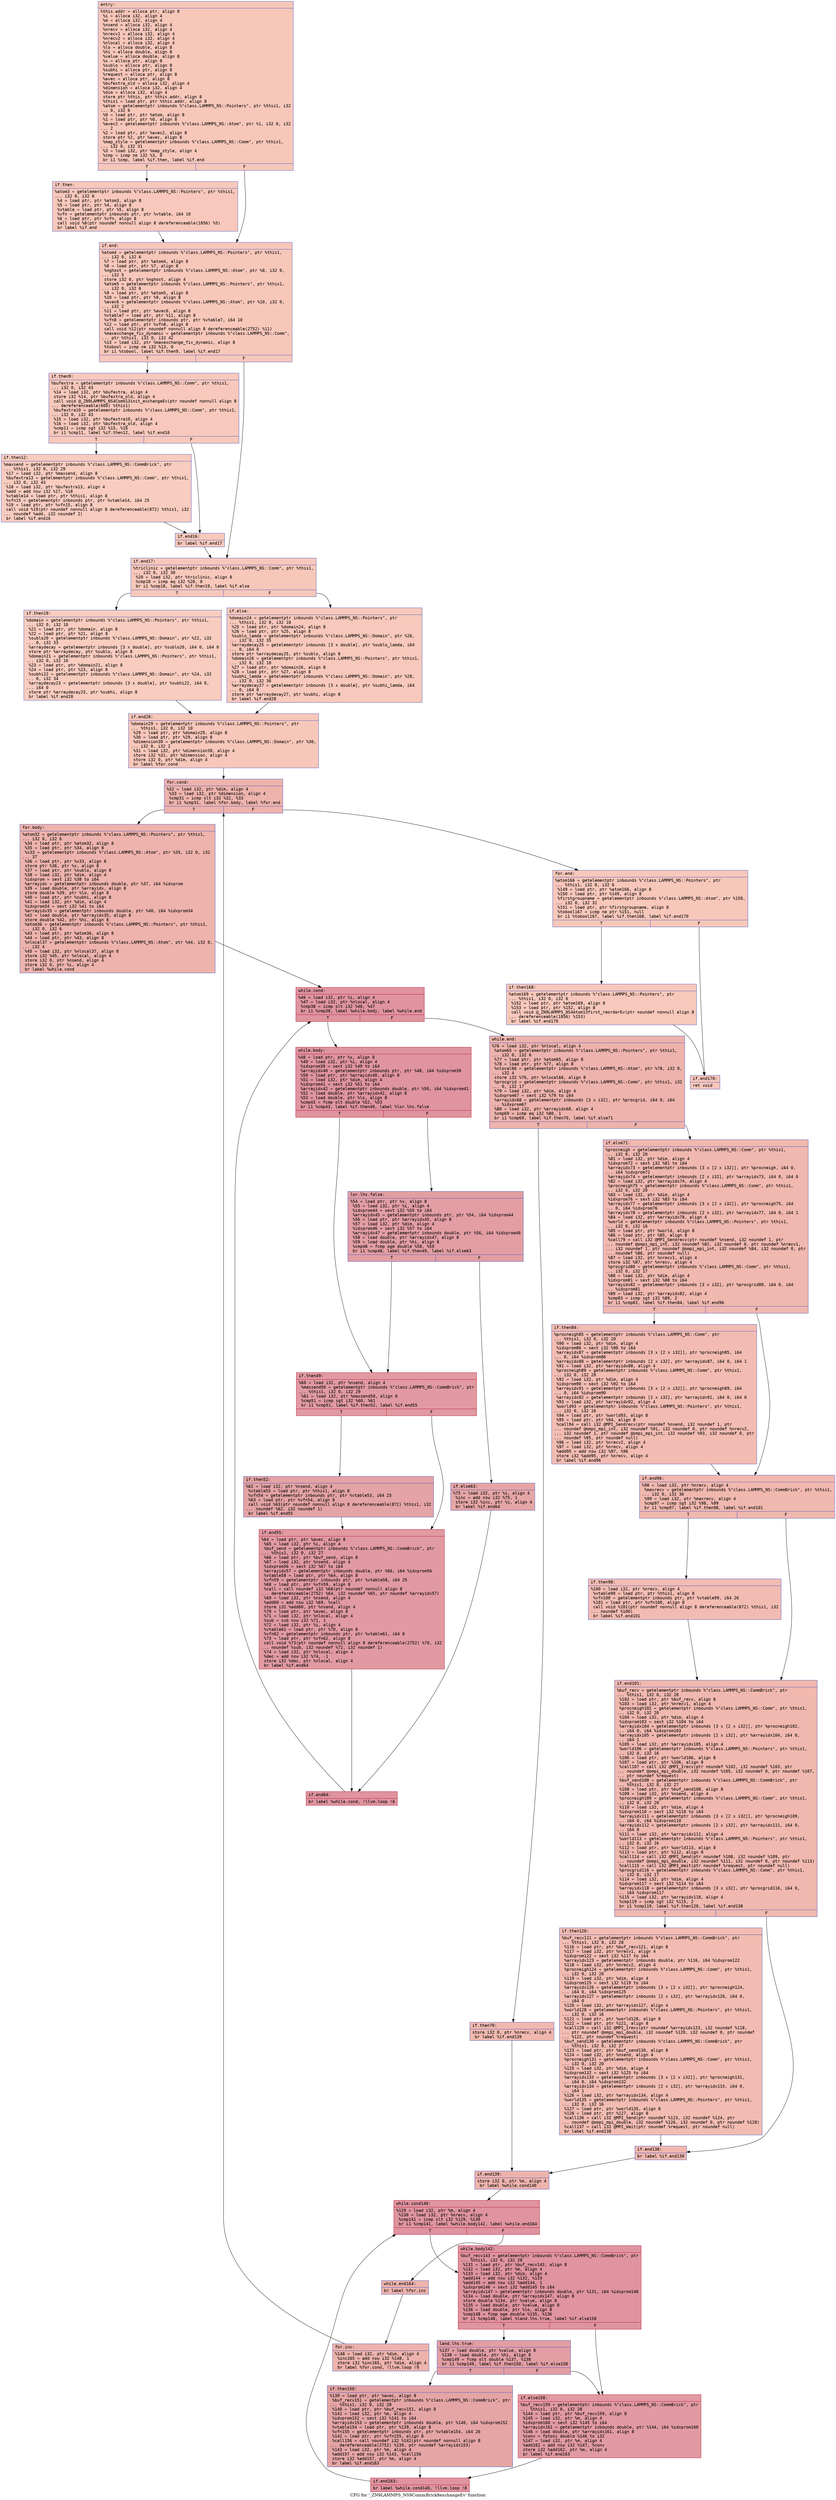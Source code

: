 digraph "CFG for '_ZN9LAMMPS_NS9CommBrick8exchangeEv' function" {
	label="CFG for '_ZN9LAMMPS_NS9CommBrick8exchangeEv' function";

	Node0x561fb300c9e0 [shape=record,color="#3d50c3ff", style=filled, fillcolor="#ec7f6370" fontname="Courier",label="{entry:\l|  %this.addr = alloca ptr, align 8\l  %i = alloca i32, align 4\l  %m = alloca i32, align 4\l  %nsend = alloca i32, align 4\l  %nrecv = alloca i32, align 4\l  %nrecv1 = alloca i32, align 4\l  %nrecv2 = alloca i32, align 4\l  %nlocal = alloca i32, align 4\l  %lo = alloca double, align 8\l  %hi = alloca double, align 8\l  %value = alloca double, align 8\l  %x = alloca ptr, align 8\l  %sublo = alloca ptr, align 8\l  %subhi = alloca ptr, align 8\l  %request = alloca ptr, align 8\l  %avec = alloca ptr, align 8\l  %bufextra_old = alloca i32, align 4\l  %dimension = alloca i32, align 4\l  %dim = alloca i32, align 4\l  store ptr %this, ptr %this.addr, align 8\l  %this1 = load ptr, ptr %this.addr, align 8\l  %atom = getelementptr inbounds %\"class.LAMMPS_NS::Pointers\", ptr %this1, i32\l... 0, i32 6\l  %0 = load ptr, ptr %atom, align 8\l  %1 = load ptr, ptr %0, align 8\l  %avec2 = getelementptr inbounds %\"class.LAMMPS_NS::Atom\", ptr %1, i32 0, i32\l... 2\l  %2 = load ptr, ptr %avec2, align 8\l  store ptr %2, ptr %avec, align 8\l  %map_style = getelementptr inbounds %\"class.LAMMPS_NS::Comm\", ptr %this1,\l... i32 0, i32 31\l  %3 = load i32, ptr %map_style, align 4\l  %cmp = icmp ne i32 %3, 0\l  br i1 %cmp, label %if.then, label %if.end\l|{<s0>T|<s1>F}}"];
	Node0x561fb300c9e0:s0 -> Node0x561fb300d180[tooltip="entry -> if.then\nProbability 62.50%" ];
	Node0x561fb300c9e0:s1 -> Node0x561fb30104e0[tooltip="entry -> if.end\nProbability 37.50%" ];
	Node0x561fb300d180 [shape=record,color="#3d50c3ff", style=filled, fillcolor="#ed836670" fontname="Courier",label="{if.then:\l|  %atom3 = getelementptr inbounds %\"class.LAMMPS_NS::Pointers\", ptr %this1,\l... i32 0, i32 6\l  %4 = load ptr, ptr %atom3, align 8\l  %5 = load ptr, ptr %4, align 8\l  %vtable = load ptr, ptr %5, align 8\l  %vfn = getelementptr inbounds ptr, ptr %vtable, i64 10\l  %6 = load ptr, ptr %vfn, align 8\l  call void %6(ptr noundef nonnull align 8 dereferenceable(1856) %5)\l  br label %if.end\l}"];
	Node0x561fb300d180 -> Node0x561fb30104e0[tooltip="if.then -> if.end\nProbability 100.00%" ];
	Node0x561fb30104e0 [shape=record,color="#3d50c3ff", style=filled, fillcolor="#ec7f6370" fontname="Courier",label="{if.end:\l|  %atom4 = getelementptr inbounds %\"class.LAMMPS_NS::Pointers\", ptr %this1,\l... i32 0, i32 6\l  %7 = load ptr, ptr %atom4, align 8\l  %8 = load ptr, ptr %7, align 8\l  %nghost = getelementptr inbounds %\"class.LAMMPS_NS::Atom\", ptr %8, i32 0,\l... i32 5\l  store i32 0, ptr %nghost, align 4\l  %atom5 = getelementptr inbounds %\"class.LAMMPS_NS::Pointers\", ptr %this1,\l... i32 0, i32 6\l  %9 = load ptr, ptr %atom5, align 8\l  %10 = load ptr, ptr %9, align 8\l  %avec6 = getelementptr inbounds %\"class.LAMMPS_NS::Atom\", ptr %10, i32 0,\l... i32 2\l  %11 = load ptr, ptr %avec6, align 8\l  %vtable7 = load ptr, ptr %11, align 8\l  %vfn8 = getelementptr inbounds ptr, ptr %vtable7, i64 10\l  %12 = load ptr, ptr %vfn8, align 8\l  call void %12(ptr noundef nonnull align 8 dereferenceable(2752) %11)\l  %maxexchange_fix_dynamic = getelementptr inbounds %\"class.LAMMPS_NS::Comm\",\l... ptr %this1, i32 0, i32 42\l  %13 = load i32, ptr %maxexchange_fix_dynamic, align 8\l  %tobool = icmp ne i32 %13, 0\l  br i1 %tobool, label %if.then9, label %if.end17\l|{<s0>T|<s1>F}}"];
	Node0x561fb30104e0:s0 -> Node0x561fb30117a0[tooltip="if.end -> if.then9\nProbability 62.50%" ];
	Node0x561fb30104e0:s1 -> Node0x561fb30117f0[tooltip="if.end -> if.end17\nProbability 37.50%" ];
	Node0x561fb30117a0 [shape=record,color="#3d50c3ff", style=filled, fillcolor="#ed836670" fontname="Courier",label="{if.then9:\l|  %bufextra = getelementptr inbounds %\"class.LAMMPS_NS::Comm\", ptr %this1,\l... i32 0, i32 43\l  %14 = load i32, ptr %bufextra, align 4\l  store i32 %14, ptr %bufextra_old, align 4\l  call void @_ZN9LAMMPS_NS4Comm13init_exchangeEv(ptr noundef nonnull align 8\l... dereferenceable(600) %this1)\l  %bufextra10 = getelementptr inbounds %\"class.LAMMPS_NS::Comm\", ptr %this1,\l... i32 0, i32 43\l  %15 = load i32, ptr %bufextra10, align 4\l  %16 = load i32, ptr %bufextra_old, align 4\l  %cmp11 = icmp sgt i32 %15, %16\l  br i1 %cmp11, label %if.then12, label %if.end16\l|{<s0>T|<s1>F}}"];
	Node0x561fb30117a0:s0 -> Node0x561fb3011e90[tooltip="if.then9 -> if.then12\nProbability 50.00%" ];
	Node0x561fb30117a0:s1 -> Node0x561fb3011ee0[tooltip="if.then9 -> if.end16\nProbability 50.00%" ];
	Node0x561fb3011e90 [shape=record,color="#3d50c3ff", style=filled, fillcolor="#f08b6e70" fontname="Courier",label="{if.then12:\l|  %maxsend = getelementptr inbounds %\"class.LAMMPS_NS::CommBrick\", ptr\l... %this1, i32 0, i32 29\l  %17 = load i32, ptr %maxsend, align 8\l  %bufextra13 = getelementptr inbounds %\"class.LAMMPS_NS::Comm\", ptr %this1,\l... i32 0, i32 43\l  %18 = load i32, ptr %bufextra13, align 4\l  %add = add nsw i32 %17, %18\l  %vtable14 = load ptr, ptr %this1, align 8\l  %vfn15 = getelementptr inbounds ptr, ptr %vtable14, i64 25\l  %19 = load ptr, ptr %vfn15, align 8\l  call void %19(ptr noundef nonnull align 8 dereferenceable(872) %this1, i32\l... noundef %add, i32 noundef 2)\l  br label %if.end16\l}"];
	Node0x561fb3011e90 -> Node0x561fb3011ee0[tooltip="if.then12 -> if.end16\nProbability 100.00%" ];
	Node0x561fb3011ee0 [shape=record,color="#3d50c3ff", style=filled, fillcolor="#ed836670" fontname="Courier",label="{if.end16:\l|  br label %if.end17\l}"];
	Node0x561fb3011ee0 -> Node0x561fb30117f0[tooltip="if.end16 -> if.end17\nProbability 100.00%" ];
	Node0x561fb30117f0 [shape=record,color="#3d50c3ff", style=filled, fillcolor="#ec7f6370" fontname="Courier",label="{if.end17:\l|  %triclinic = getelementptr inbounds %\"class.LAMMPS_NS::Comm\", ptr %this1,\l... i32 0, i32 30\l  %20 = load i32, ptr %triclinic, align 8\l  %cmp18 = icmp eq i32 %20, 0\l  br i1 %cmp18, label %if.then19, label %if.else\l|{<s0>T|<s1>F}}"];
	Node0x561fb30117f0:s0 -> Node0x561fb2f16270[tooltip="if.end17 -> if.then19\nProbability 37.50%" ];
	Node0x561fb30117f0:s1 -> Node0x561fb3012c20[tooltip="if.end17 -> if.else\nProbability 62.50%" ];
	Node0x561fb2f16270 [shape=record,color="#3d50c3ff", style=filled, fillcolor="#f08b6e70" fontname="Courier",label="{if.then19:\l|  %domain = getelementptr inbounds %\"class.LAMMPS_NS::Pointers\", ptr %this1,\l... i32 0, i32 10\l  %21 = load ptr, ptr %domain, align 8\l  %22 = load ptr, ptr %21, align 8\l  %sublo20 = getelementptr inbounds %\"class.LAMMPS_NS::Domain\", ptr %22, i32\l... 0, i32 33\l  %arraydecay = getelementptr inbounds [3 x double], ptr %sublo20, i64 0, i64 0\l  store ptr %arraydecay, ptr %sublo, align 8\l  %domain21 = getelementptr inbounds %\"class.LAMMPS_NS::Pointers\", ptr %this1,\l... i32 0, i32 10\l  %23 = load ptr, ptr %domain21, align 8\l  %24 = load ptr, ptr %23, align 8\l  %subhi22 = getelementptr inbounds %\"class.LAMMPS_NS::Domain\", ptr %24, i32\l... 0, i32 34\l  %arraydecay23 = getelementptr inbounds [3 x double], ptr %subhi22, i64 0,\l... i64 0\l  store ptr %arraydecay23, ptr %subhi, align 8\l  br label %if.end28\l}"];
	Node0x561fb2f16270 -> Node0x561fb30135d0[tooltip="if.then19 -> if.end28\nProbability 100.00%" ];
	Node0x561fb3012c20 [shape=record,color="#3d50c3ff", style=filled, fillcolor="#ed836670" fontname="Courier",label="{if.else:\l|  %domain24 = getelementptr inbounds %\"class.LAMMPS_NS::Pointers\", ptr\l... %this1, i32 0, i32 10\l  %25 = load ptr, ptr %domain24, align 8\l  %26 = load ptr, ptr %25, align 8\l  %sublo_lamda = getelementptr inbounds %\"class.LAMMPS_NS::Domain\", ptr %26,\l... i32 0, i32 35\l  %arraydecay25 = getelementptr inbounds [3 x double], ptr %sublo_lamda, i64\l... 0, i64 0\l  store ptr %arraydecay25, ptr %sublo, align 8\l  %domain26 = getelementptr inbounds %\"class.LAMMPS_NS::Pointers\", ptr %this1,\l... i32 0, i32 10\l  %27 = load ptr, ptr %domain26, align 8\l  %28 = load ptr, ptr %27, align 8\l  %subhi_lamda = getelementptr inbounds %\"class.LAMMPS_NS::Domain\", ptr %28,\l... i32 0, i32 36\l  %arraydecay27 = getelementptr inbounds [3 x double], ptr %subhi_lamda, i64\l... 0, i64 0\l  store ptr %arraydecay27, ptr %subhi, align 8\l  br label %if.end28\l}"];
	Node0x561fb3012c20 -> Node0x561fb30135d0[tooltip="if.else -> if.end28\nProbability 100.00%" ];
	Node0x561fb30135d0 [shape=record,color="#3d50c3ff", style=filled, fillcolor="#ec7f6370" fontname="Courier",label="{if.end28:\l|  %domain29 = getelementptr inbounds %\"class.LAMMPS_NS::Pointers\", ptr\l... %this1, i32 0, i32 10\l  %29 = load ptr, ptr %domain29, align 8\l  %30 = load ptr, ptr %29, align 8\l  %dimension30 = getelementptr inbounds %\"class.LAMMPS_NS::Domain\", ptr %30,\l... i32 0, i32 2\l  %31 = load i32, ptr %dimension30, align 4\l  store i32 %31, ptr %dimension, align 4\l  store i32 0, ptr %dim, align 4\l  br label %for.cond\l}"];
	Node0x561fb30135d0 -> Node0x561fb30144b0[tooltip="if.end28 -> for.cond\nProbability 100.00%" ];
	Node0x561fb30144b0 [shape=record,color="#3d50c3ff", style=filled, fillcolor="#d6524470" fontname="Courier",label="{for.cond:\l|  %32 = load i32, ptr %dim, align 4\l  %33 = load i32, ptr %dimension, align 4\l  %cmp31 = icmp slt i32 %32, %33\l  br i1 %cmp31, label %for.body, label %for.end\l|{<s0>T|<s1>F}}"];
	Node0x561fb30144b0:s0 -> Node0x561fb3014750[tooltip="for.cond -> for.body\nProbability 96.88%" ];
	Node0x561fb30144b0:s1 -> Node0x561fb30147d0[tooltip="for.cond -> for.end\nProbability 3.12%" ];
	Node0x561fb3014750 [shape=record,color="#3d50c3ff", style=filled, fillcolor="#d6524470" fontname="Courier",label="{for.body:\l|  %atom32 = getelementptr inbounds %\"class.LAMMPS_NS::Pointers\", ptr %this1,\l... i32 0, i32 6\l  %34 = load ptr, ptr %atom32, align 8\l  %35 = load ptr, ptr %34, align 8\l  %x33 = getelementptr inbounds %\"class.LAMMPS_NS::Atom\", ptr %35, i32 0, i32\l... 37\l  %36 = load ptr, ptr %x33, align 8\l  store ptr %36, ptr %x, align 8\l  %37 = load ptr, ptr %sublo, align 8\l  %38 = load i32, ptr %dim, align 4\l  %idxprom = sext i32 %38 to i64\l  %arrayidx = getelementptr inbounds double, ptr %37, i64 %idxprom\l  %39 = load double, ptr %arrayidx, align 8\l  store double %39, ptr %lo, align 8\l  %40 = load ptr, ptr %subhi, align 8\l  %41 = load i32, ptr %dim, align 4\l  %idxprom34 = sext i32 %41 to i64\l  %arrayidx35 = getelementptr inbounds double, ptr %40, i64 %idxprom34\l  %42 = load double, ptr %arrayidx35, align 8\l  store double %42, ptr %hi, align 8\l  %atom36 = getelementptr inbounds %\"class.LAMMPS_NS::Pointers\", ptr %this1,\l... i32 0, i32 6\l  %43 = load ptr, ptr %atom36, align 8\l  %44 = load ptr, ptr %43, align 8\l  %nlocal37 = getelementptr inbounds %\"class.LAMMPS_NS::Atom\", ptr %44, i32 0,\l... i32 4\l  %45 = load i32, ptr %nlocal37, align 8\l  store i32 %45, ptr %nlocal, align 4\l  store i32 0, ptr %nsend, align 4\l  store i32 0, ptr %i, align 4\l  br label %while.cond\l}"];
	Node0x561fb3014750 -> Node0x561fb3015910[tooltip="for.body -> while.cond\nProbability 100.00%" ];
	Node0x561fb3015910 [shape=record,color="#b70d28ff", style=filled, fillcolor="#b70d2870" fontname="Courier",label="{while.cond:\l|  %46 = load i32, ptr %i, align 4\l  %47 = load i32, ptr %nlocal, align 4\l  %cmp38 = icmp slt i32 %46, %47\l  br i1 %cmp38, label %while.body, label %while.end\l|{<s0>T|<s1>F}}"];
	Node0x561fb3015910:s0 -> Node0x561fb30163c0[tooltip="while.cond -> while.body\nProbability 96.88%" ];
	Node0x561fb3015910:s1 -> Node0x561fb3016440[tooltip="while.cond -> while.end\nProbability 3.12%" ];
	Node0x561fb30163c0 [shape=record,color="#b70d28ff", style=filled, fillcolor="#b70d2870" fontname="Courier",label="{while.body:\l|  %48 = load ptr, ptr %x, align 8\l  %49 = load i32, ptr %i, align 4\l  %idxprom39 = sext i32 %49 to i64\l  %arrayidx40 = getelementptr inbounds ptr, ptr %48, i64 %idxprom39\l  %50 = load ptr, ptr %arrayidx40, align 8\l  %51 = load i32, ptr %dim, align 4\l  %idxprom41 = sext i32 %51 to i64\l  %arrayidx42 = getelementptr inbounds double, ptr %50, i64 %idxprom41\l  %52 = load double, ptr %arrayidx42, align 8\l  %53 = load double, ptr %lo, align 8\l  %cmp43 = fcmp olt double %52, %53\l  br i1 %cmp43, label %if.then49, label %lor.lhs.false\l|{<s0>T|<s1>F}}"];
	Node0x561fb30163c0:s0 -> Node0x561fb3016c00[tooltip="while.body -> if.then49\nProbability 50.00%" ];
	Node0x561fb30163c0:s1 -> Node0x561fb3016c80[tooltip="while.body -> lor.lhs.false\nProbability 50.00%" ];
	Node0x561fb3016c80 [shape=record,color="#3d50c3ff", style=filled, fillcolor="#be242e70" fontname="Courier",label="{lor.lhs.false:\l|  %54 = load ptr, ptr %x, align 8\l  %55 = load i32, ptr %i, align 4\l  %idxprom44 = sext i32 %55 to i64\l  %arrayidx45 = getelementptr inbounds ptr, ptr %54, i64 %idxprom44\l  %56 = load ptr, ptr %arrayidx45, align 8\l  %57 = load i32, ptr %dim, align 4\l  %idxprom46 = sext i32 %57 to i64\l  %arrayidx47 = getelementptr inbounds double, ptr %56, i64 %idxprom46\l  %58 = load double, ptr %arrayidx47, align 8\l  %59 = load double, ptr %hi, align 8\l  %cmp48 = fcmp oge double %58, %59\l  br i1 %cmp48, label %if.then49, label %if.else63\l|{<s0>T|<s1>F}}"];
	Node0x561fb3016c80:s0 -> Node0x561fb3016c00[tooltip="lor.lhs.false -> if.then49\nProbability 50.00%" ];
	Node0x561fb3016c80:s1 -> Node0x561fb3012540[tooltip="lor.lhs.false -> if.else63\nProbability 50.00%" ];
	Node0x561fb3016c00 [shape=record,color="#b70d28ff", style=filled, fillcolor="#bb1b2c70" fontname="Courier",label="{if.then49:\l|  %60 = load i32, ptr %nsend, align 4\l  %maxsend50 = getelementptr inbounds %\"class.LAMMPS_NS::CommBrick\", ptr\l... %this1, i32 0, i32 29\l  %61 = load i32, ptr %maxsend50, align 8\l  %cmp51 = icmp sgt i32 %60, %61\l  br i1 %cmp51, label %if.then52, label %if.end55\l|{<s0>T|<s1>F}}"];
	Node0x561fb3016c00:s0 -> Node0x561fb3012910[tooltip="if.then49 -> if.then52\nProbability 50.00%" ];
	Node0x561fb3016c00:s1 -> Node0x561fb3017eb0[tooltip="if.then49 -> if.end55\nProbability 50.00%" ];
	Node0x561fb3012910 [shape=record,color="#3d50c3ff", style=filled, fillcolor="#c32e3170" fontname="Courier",label="{if.then52:\l|  %62 = load i32, ptr %nsend, align 4\l  %vtable53 = load ptr, ptr %this1, align 8\l  %vfn54 = getelementptr inbounds ptr, ptr %vtable53, i64 25\l  %63 = load ptr, ptr %vfn54, align 8\l  call void %63(ptr noundef nonnull align 8 dereferenceable(872) %this1, i32\l... noundef %62, i32 noundef 1)\l  br label %if.end55\l}"];
	Node0x561fb3012910 -> Node0x561fb3017eb0[tooltip="if.then52 -> if.end55\nProbability 100.00%" ];
	Node0x561fb3017eb0 [shape=record,color="#b70d28ff", style=filled, fillcolor="#bb1b2c70" fontname="Courier",label="{if.end55:\l|  %64 = load ptr, ptr %avec, align 8\l  %65 = load i32, ptr %i, align 4\l  %buf_send = getelementptr inbounds %\"class.LAMMPS_NS::CommBrick\", ptr\l... %this1, i32 0, i32 27\l  %66 = load ptr, ptr %buf_send, align 8\l  %67 = load i32, ptr %nsend, align 4\l  %idxprom56 = sext i32 %67 to i64\l  %arrayidx57 = getelementptr inbounds double, ptr %66, i64 %idxprom56\l  %vtable58 = load ptr, ptr %64, align 8\l  %vfn59 = getelementptr inbounds ptr, ptr %vtable58, i64 25\l  %68 = load ptr, ptr %vfn59, align 8\l  %call = call noundef i32 %68(ptr noundef nonnull align 8\l... dereferenceable(2752) %64, i32 noundef %65, ptr noundef %arrayidx57)\l  %69 = load i32, ptr %nsend, align 4\l  %add60 = add nsw i32 %69, %call\l  store i32 %add60, ptr %nsend, align 4\l  %70 = load ptr, ptr %avec, align 8\l  %71 = load i32, ptr %nlocal, align 4\l  %sub = sub nsw i32 %71, 1\l  %72 = load i32, ptr %i, align 4\l  %vtable61 = load ptr, ptr %70, align 8\l  %vfn62 = getelementptr inbounds ptr, ptr %vtable61, i64 8\l  %73 = load ptr, ptr %vfn62, align 8\l  call void %73(ptr noundef nonnull align 8 dereferenceable(2752) %70, i32\l... noundef %sub, i32 noundef %72, i32 noundef 1)\l  %74 = load i32, ptr %nlocal, align 4\l  %dec = add nsw i32 %74, -1\l  store i32 %dec, ptr %nlocal, align 4\l  br label %if.end64\l}"];
	Node0x561fb3017eb0 -> Node0x561fb3019310[tooltip="if.end55 -> if.end64\nProbability 100.00%" ];
	Node0x561fb3012540 [shape=record,color="#3d50c3ff", style=filled, fillcolor="#c5333470" fontname="Courier",label="{if.else63:\l|  %75 = load i32, ptr %i, align 4\l  %inc = add nsw i32 %75, 1\l  store i32 %inc, ptr %i, align 4\l  br label %if.end64\l}"];
	Node0x561fb3012540 -> Node0x561fb3019310[tooltip="if.else63 -> if.end64\nProbability 100.00%" ];
	Node0x561fb3019310 [shape=record,color="#b70d28ff", style=filled, fillcolor="#b70d2870" fontname="Courier",label="{if.end64:\l|  br label %while.cond, !llvm.loop !6\l}"];
	Node0x561fb3019310 -> Node0x561fb3015910[tooltip="if.end64 -> while.cond\nProbability 100.00%" ];
	Node0x561fb3016440 [shape=record,color="#3d50c3ff", style=filled, fillcolor="#d6524470" fontname="Courier",label="{while.end:\l|  %76 = load i32, ptr %nlocal, align 4\l  %atom65 = getelementptr inbounds %\"class.LAMMPS_NS::Pointers\", ptr %this1,\l... i32 0, i32 6\l  %77 = load ptr, ptr %atom65, align 8\l  %78 = load ptr, ptr %77, align 8\l  %nlocal66 = getelementptr inbounds %\"class.LAMMPS_NS::Atom\", ptr %78, i32 0,\l... i32 4\l  store i32 %76, ptr %nlocal66, align 8\l  %procgrid = getelementptr inbounds %\"class.LAMMPS_NS::Comm\", ptr %this1, i32\l... 0, i32 17\l  %79 = load i32, ptr %dim, align 4\l  %idxprom67 = sext i32 %79 to i64\l  %arrayidx68 = getelementptr inbounds [3 x i32], ptr %procgrid, i64 0, i64\l... %idxprom67\l  %80 = load i32, ptr %arrayidx68, align 4\l  %cmp69 = icmp eq i32 %80, 1\l  br i1 %cmp69, label %if.then70, label %if.else71\l|{<s0>T|<s1>F}}"];
	Node0x561fb3016440:s0 -> Node0x561fb3019fd0[tooltip="while.end -> if.then70\nProbability 50.00%" ];
	Node0x561fb3016440:s1 -> Node0x561fb301a050[tooltip="while.end -> if.else71\nProbability 50.00%" ];
	Node0x561fb3019fd0 [shape=record,color="#3d50c3ff", style=filled, fillcolor="#dc5d4a70" fontname="Courier",label="{if.then70:\l|  store i32 0, ptr %nrecv, align 4\l  br label %if.end139\l}"];
	Node0x561fb3019fd0 -> Node0x561fb301a220[tooltip="if.then70 -> if.end139\nProbability 100.00%" ];
	Node0x561fb301a050 [shape=record,color="#3d50c3ff", style=filled, fillcolor="#dc5d4a70" fontname="Courier",label="{if.else71:\l|  %procneigh = getelementptr inbounds %\"class.LAMMPS_NS::Comm\", ptr %this1,\l... i32 0, i32 20\l  %81 = load i32, ptr %dim, align 4\l  %idxprom72 = sext i32 %81 to i64\l  %arrayidx73 = getelementptr inbounds [3 x [2 x i32]], ptr %procneigh, i64 0,\l... i64 %idxprom72\l  %arrayidx74 = getelementptr inbounds [2 x i32], ptr %arrayidx73, i64 0, i64 0\l  %82 = load i32, ptr %arrayidx74, align 4\l  %procneigh75 = getelementptr inbounds %\"class.LAMMPS_NS::Comm\", ptr %this1,\l... i32 0, i32 20\l  %83 = load i32, ptr %dim, align 4\l  %idxprom76 = sext i32 %83 to i64\l  %arrayidx77 = getelementptr inbounds [3 x [2 x i32]], ptr %procneigh75, i64\l... 0, i64 %idxprom76\l  %arrayidx78 = getelementptr inbounds [2 x i32], ptr %arrayidx77, i64 0, i64 1\l  %84 = load i32, ptr %arrayidx78, align 4\l  %world = getelementptr inbounds %\"class.LAMMPS_NS::Pointers\", ptr %this1,\l... i32 0, i32 16\l  %85 = load ptr, ptr %world, align 8\l  %86 = load ptr, ptr %85, align 8\l  %call79 = call i32 @MPI_Sendrecv(ptr noundef %nsend, i32 noundef 1, ptr\l... noundef @ompi_mpi_int, i32 noundef %82, i32 noundef 0, ptr noundef %nrecv1,\l... i32 noundef 1, ptr noundef @ompi_mpi_int, i32 noundef %84, i32 noundef 0, ptr\l... noundef %86, ptr noundef null)\l  %87 = load i32, ptr %nrecv1, align 4\l  store i32 %87, ptr %nrecv, align 4\l  %procgrid80 = getelementptr inbounds %\"class.LAMMPS_NS::Comm\", ptr %this1,\l... i32 0, i32 17\l  %88 = load i32, ptr %dim, align 4\l  %idxprom81 = sext i32 %88 to i64\l  %arrayidx82 = getelementptr inbounds [3 x i32], ptr %procgrid80, i64 0, i64\l... %idxprom81\l  %89 = load i32, ptr %arrayidx82, align 4\l  %cmp83 = icmp sgt i32 %89, 2\l  br i1 %cmp83, label %if.then84, label %if.end96\l|{<s0>T|<s1>F}}"];
	Node0x561fb301a050:s0 -> Node0x561fb301b730[tooltip="if.else71 -> if.then84\nProbability 50.00%" ];
	Node0x561fb301a050:s1 -> Node0x561fb301b7b0[tooltip="if.else71 -> if.end96\nProbability 50.00%" ];
	Node0x561fb301b730 [shape=record,color="#3d50c3ff", style=filled, fillcolor="#e1675170" fontname="Courier",label="{if.then84:\l|  %procneigh85 = getelementptr inbounds %\"class.LAMMPS_NS::Comm\", ptr\l... %this1, i32 0, i32 20\l  %90 = load i32, ptr %dim, align 4\l  %idxprom86 = sext i32 %90 to i64\l  %arrayidx87 = getelementptr inbounds [3 x [2 x i32]], ptr %procneigh85, i64\l... 0, i64 %idxprom86\l  %arrayidx88 = getelementptr inbounds [2 x i32], ptr %arrayidx87, i64 0, i64 1\l  %91 = load i32, ptr %arrayidx88, align 4\l  %procneigh89 = getelementptr inbounds %\"class.LAMMPS_NS::Comm\", ptr %this1,\l... i32 0, i32 20\l  %92 = load i32, ptr %dim, align 4\l  %idxprom90 = sext i32 %92 to i64\l  %arrayidx91 = getelementptr inbounds [3 x [2 x i32]], ptr %procneigh89, i64\l... 0, i64 %idxprom90\l  %arrayidx92 = getelementptr inbounds [2 x i32], ptr %arrayidx91, i64 0, i64 0\l  %93 = load i32, ptr %arrayidx92, align 4\l  %world93 = getelementptr inbounds %\"class.LAMMPS_NS::Pointers\", ptr %this1,\l... i32 0, i32 16\l  %94 = load ptr, ptr %world93, align 8\l  %95 = load ptr, ptr %94, align 8\l  %call94 = call i32 @MPI_Sendrecv(ptr noundef %nsend, i32 noundef 1, ptr\l... noundef @ompi_mpi_int, i32 noundef %91, i32 noundef 0, ptr noundef %nrecv2,\l... i32 noundef 1, ptr noundef @ompi_mpi_int, i32 noundef %93, i32 noundef 0, ptr\l... noundef %95, ptr noundef null)\l  %96 = load i32, ptr %nrecv2, align 4\l  %97 = load i32, ptr %nrecv, align 4\l  %add95 = add nsw i32 %97, %96\l  store i32 %add95, ptr %nrecv, align 4\l  br label %if.end96\l}"];
	Node0x561fb301b730 -> Node0x561fb301b7b0[tooltip="if.then84 -> if.end96\nProbability 100.00%" ];
	Node0x561fb301b7b0 [shape=record,color="#3d50c3ff", style=filled, fillcolor="#dc5d4a70" fontname="Courier",label="{if.end96:\l|  %98 = load i32, ptr %nrecv, align 4\l  %maxrecv = getelementptr inbounds %\"class.LAMMPS_NS::CommBrick\", ptr %this1,\l... i32 0, i32 30\l  %99 = load i32, ptr %maxrecv, align 4\l  %cmp97 = icmp sgt i32 %98, %99\l  br i1 %cmp97, label %if.then98, label %if.end101\l|{<s0>T|<s1>F}}"];
	Node0x561fb301b7b0:s0 -> Node0x561fb3016260[tooltip="if.end96 -> if.then98\nProbability 50.00%" ];
	Node0x561fb301b7b0:s1 -> Node0x561fb30162b0[tooltip="if.end96 -> if.end101\nProbability 50.00%" ];
	Node0x561fb3016260 [shape=record,color="#3d50c3ff", style=filled, fillcolor="#e1675170" fontname="Courier",label="{if.then98:\l|  %100 = load i32, ptr %nrecv, align 4\l  %vtable99 = load ptr, ptr %this1, align 8\l  %vfn100 = getelementptr inbounds ptr, ptr %vtable99, i64 26\l  %101 = load ptr, ptr %vfn100, align 8\l  call void %101(ptr noundef nonnull align 8 dereferenceable(872) %this1, i32\l... noundef %100)\l  br label %if.end101\l}"];
	Node0x561fb3016260 -> Node0x561fb30162b0[tooltip="if.then98 -> if.end101\nProbability 100.00%" ];
	Node0x561fb30162b0 [shape=record,color="#3d50c3ff", style=filled, fillcolor="#dc5d4a70" fontname="Courier",label="{if.end101:\l|  %buf_recv = getelementptr inbounds %\"class.LAMMPS_NS::CommBrick\", ptr\l... %this1, i32 0, i32 28\l  %102 = load ptr, ptr %buf_recv, align 8\l  %103 = load i32, ptr %nrecv1, align 4\l  %procneigh102 = getelementptr inbounds %\"class.LAMMPS_NS::Comm\", ptr %this1,\l... i32 0, i32 20\l  %104 = load i32, ptr %dim, align 4\l  %idxprom103 = sext i32 %104 to i64\l  %arrayidx104 = getelementptr inbounds [3 x [2 x i32]], ptr %procneigh102,\l... i64 0, i64 %idxprom103\l  %arrayidx105 = getelementptr inbounds [2 x i32], ptr %arrayidx104, i64 0,\l... i64 1\l  %105 = load i32, ptr %arrayidx105, align 4\l  %world106 = getelementptr inbounds %\"class.LAMMPS_NS::Pointers\", ptr %this1,\l... i32 0, i32 16\l  %106 = load ptr, ptr %world106, align 8\l  %107 = load ptr, ptr %106, align 8\l  %call107 = call i32 @MPI_Irecv(ptr noundef %102, i32 noundef %103, ptr\l... noundef @ompi_mpi_double, i32 noundef %105, i32 noundef 0, ptr noundef %107,\l... ptr noundef %request)\l  %buf_send108 = getelementptr inbounds %\"class.LAMMPS_NS::CommBrick\", ptr\l... %this1, i32 0, i32 27\l  %108 = load ptr, ptr %buf_send108, align 8\l  %109 = load i32, ptr %nsend, align 4\l  %procneigh109 = getelementptr inbounds %\"class.LAMMPS_NS::Comm\", ptr %this1,\l... i32 0, i32 20\l  %110 = load i32, ptr %dim, align 4\l  %idxprom110 = sext i32 %110 to i64\l  %arrayidx111 = getelementptr inbounds [3 x [2 x i32]], ptr %procneigh109,\l... i64 0, i64 %idxprom110\l  %arrayidx112 = getelementptr inbounds [2 x i32], ptr %arrayidx111, i64 0,\l... i64 0\l  %111 = load i32, ptr %arrayidx112, align 4\l  %world113 = getelementptr inbounds %\"class.LAMMPS_NS::Pointers\", ptr %this1,\l... i32 0, i32 16\l  %112 = load ptr, ptr %world113, align 8\l  %113 = load ptr, ptr %112, align 8\l  %call114 = call i32 @MPI_Send(ptr noundef %108, i32 noundef %109, ptr\l... noundef @ompi_mpi_double, i32 noundef %111, i32 noundef 0, ptr noundef %113)\l  %call115 = call i32 @MPI_Wait(ptr noundef %request, ptr noundef null)\l  %procgrid116 = getelementptr inbounds %\"class.LAMMPS_NS::Comm\", ptr %this1,\l... i32 0, i32 17\l  %114 = load i32, ptr %dim, align 4\l  %idxprom117 = sext i32 %114 to i64\l  %arrayidx118 = getelementptr inbounds [3 x i32], ptr %procgrid116, i64 0,\l... i64 %idxprom117\l  %115 = load i32, ptr %arrayidx118, align 4\l  %cmp119 = icmp sgt i32 %115, 2\l  br i1 %cmp119, label %if.then120, label %if.end138\l|{<s0>T|<s1>F}}"];
	Node0x561fb30162b0:s0 -> Node0x561fb301f1a0[tooltip="if.end101 -> if.then120\nProbability 50.00%" ];
	Node0x561fb30162b0:s1 -> Node0x561fb301f220[tooltip="if.end101 -> if.end138\nProbability 50.00%" ];
	Node0x561fb301f1a0 [shape=record,color="#3d50c3ff", style=filled, fillcolor="#e1675170" fontname="Courier",label="{if.then120:\l|  %buf_recv121 = getelementptr inbounds %\"class.LAMMPS_NS::CommBrick\", ptr\l... %this1, i32 0, i32 28\l  %116 = load ptr, ptr %buf_recv121, align 8\l  %117 = load i32, ptr %nrecv1, align 4\l  %idxprom122 = sext i32 %117 to i64\l  %arrayidx123 = getelementptr inbounds double, ptr %116, i64 %idxprom122\l  %118 = load i32, ptr %nrecv2, align 4\l  %procneigh124 = getelementptr inbounds %\"class.LAMMPS_NS::Comm\", ptr %this1,\l... i32 0, i32 20\l  %119 = load i32, ptr %dim, align 4\l  %idxprom125 = sext i32 %119 to i64\l  %arrayidx126 = getelementptr inbounds [3 x [2 x i32]], ptr %procneigh124,\l... i64 0, i64 %idxprom125\l  %arrayidx127 = getelementptr inbounds [2 x i32], ptr %arrayidx126, i64 0,\l... i64 0\l  %120 = load i32, ptr %arrayidx127, align 4\l  %world128 = getelementptr inbounds %\"class.LAMMPS_NS::Pointers\", ptr %this1,\l... i32 0, i32 16\l  %121 = load ptr, ptr %world128, align 8\l  %122 = load ptr, ptr %121, align 8\l  %call129 = call i32 @MPI_Irecv(ptr noundef %arrayidx123, i32 noundef %118,\l... ptr noundef @ompi_mpi_double, i32 noundef %120, i32 noundef 0, ptr noundef\l... %122, ptr noundef %request)\l  %buf_send130 = getelementptr inbounds %\"class.LAMMPS_NS::CommBrick\", ptr\l... %this1, i32 0, i32 27\l  %123 = load ptr, ptr %buf_send130, align 8\l  %124 = load i32, ptr %nsend, align 4\l  %procneigh131 = getelementptr inbounds %\"class.LAMMPS_NS::Comm\", ptr %this1,\l... i32 0, i32 20\l  %125 = load i32, ptr %dim, align 4\l  %idxprom132 = sext i32 %125 to i64\l  %arrayidx133 = getelementptr inbounds [3 x [2 x i32]], ptr %procneigh131,\l... i64 0, i64 %idxprom132\l  %arrayidx134 = getelementptr inbounds [2 x i32], ptr %arrayidx133, i64 0,\l... i64 1\l  %126 = load i32, ptr %arrayidx134, align 4\l  %world135 = getelementptr inbounds %\"class.LAMMPS_NS::Pointers\", ptr %this1,\l... i32 0, i32 16\l  %127 = load ptr, ptr %world135, align 8\l  %128 = load ptr, ptr %127, align 8\l  %call136 = call i32 @MPI_Send(ptr noundef %123, i32 noundef %124, ptr\l... noundef @ompi_mpi_double, i32 noundef %126, i32 noundef 0, ptr noundef %128)\l  %call137 = call i32 @MPI_Wait(ptr noundef %request, ptr noundef null)\l  br label %if.end138\l}"];
	Node0x561fb301f1a0 -> Node0x561fb301f220[tooltip="if.then120 -> if.end138\nProbability 100.00%" ];
	Node0x561fb301f220 [shape=record,color="#3d50c3ff", style=filled, fillcolor="#dc5d4a70" fontname="Courier",label="{if.end138:\l|  br label %if.end139\l}"];
	Node0x561fb301f220 -> Node0x561fb301a220[tooltip="if.end138 -> if.end139\nProbability 100.00%" ];
	Node0x561fb301a220 [shape=record,color="#3d50c3ff", style=filled, fillcolor="#d6524470" fontname="Courier",label="{if.end139:\l|  store i32 0, ptr %m, align 4\l  br label %while.cond140\l}"];
	Node0x561fb301a220 -> Node0x561fb3017b70[tooltip="if.end139 -> while.cond140\nProbability 100.00%" ];
	Node0x561fb3017b70 [shape=record,color="#b70d28ff", style=filled, fillcolor="#b70d2870" fontname="Courier",label="{while.cond140:\l|  %129 = load i32, ptr %m, align 4\l  %130 = load i32, ptr %nrecv, align 4\l  %cmp141 = icmp slt i32 %129, %130\l  br i1 %cmp141, label %while.body142, label %while.end164\l|{<s0>T|<s1>F}}"];
	Node0x561fb3017b70:s0 -> Node0x561fb3017d30[tooltip="while.cond140 -> while.body142\nProbability 96.88%" ];
	Node0x561fb3017b70:s1 -> Node0x561fb3017db0[tooltip="while.cond140 -> while.end164\nProbability 3.12%" ];
	Node0x561fb3017d30 [shape=record,color="#b70d28ff", style=filled, fillcolor="#b70d2870" fontname="Courier",label="{while.body142:\l|  %buf_recv143 = getelementptr inbounds %\"class.LAMMPS_NS::CommBrick\", ptr\l... %this1, i32 0, i32 28\l  %131 = load ptr, ptr %buf_recv143, align 8\l  %132 = load i32, ptr %m, align 4\l  %133 = load i32, ptr %dim, align 4\l  %add144 = add nsw i32 %132, %133\l  %add145 = add nsw i32 %add144, 1\l  %idxprom146 = sext i32 %add145 to i64\l  %arrayidx147 = getelementptr inbounds double, ptr %131, i64 %idxprom146\l  %134 = load double, ptr %arrayidx147, align 8\l  store double %134, ptr %value, align 8\l  %135 = load double, ptr %value, align 8\l  %136 = load double, ptr %lo, align 8\l  %cmp148 = fcmp oge double %135, %136\l  br i1 %cmp148, label %land.lhs.true, label %if.else158\l|{<s0>T|<s1>F}}"];
	Node0x561fb3017d30:s0 -> Node0x561fb3022480[tooltip="while.body142 -> land.lhs.true\nProbability 50.00%" ];
	Node0x561fb3017d30:s1 -> Node0x561fb3022500[tooltip="while.body142 -> if.else158\nProbability 50.00%" ];
	Node0x561fb3022480 [shape=record,color="#3d50c3ff", style=filled, fillcolor="#be242e70" fontname="Courier",label="{land.lhs.true:\l|  %137 = load double, ptr %value, align 8\l  %138 = load double, ptr %hi, align 8\l  %cmp149 = fcmp olt double %137, %138\l  br i1 %cmp149, label %if.then150, label %if.else158\l|{<s0>T|<s1>F}}"];
	Node0x561fb3022480:s0 -> Node0x561fb30227e0[tooltip="land.lhs.true -> if.then150\nProbability 50.00%" ];
	Node0x561fb3022480:s1 -> Node0x561fb3022500[tooltip="land.lhs.true -> if.else158\nProbability 50.00%" ];
	Node0x561fb30227e0 [shape=record,color="#3d50c3ff", style=filled, fillcolor="#c5333470" fontname="Courier",label="{if.then150:\l|  %139 = load ptr, ptr %avec, align 8\l  %buf_recv151 = getelementptr inbounds %\"class.LAMMPS_NS::CommBrick\", ptr\l... %this1, i32 0, i32 28\l  %140 = load ptr, ptr %buf_recv151, align 8\l  %141 = load i32, ptr %m, align 4\l  %idxprom152 = sext i32 %141 to i64\l  %arrayidx153 = getelementptr inbounds double, ptr %140, i64 %idxprom152\l  %vtable154 = load ptr, ptr %139, align 8\l  %vfn155 = getelementptr inbounds ptr, ptr %vtable154, i64 26\l  %142 = load ptr, ptr %vfn155, align 8\l  %call156 = call noundef i32 %142(ptr noundef nonnull align 8\l... dereferenceable(2752) %139, ptr noundef %arrayidx153)\l  %143 = load i32, ptr %m, align 4\l  %add157 = add nsw i32 %143, %call156\l  store i32 %add157, ptr %m, align 4\l  br label %if.end163\l}"];
	Node0x561fb30227e0 -> Node0x561fb30231e0[tooltip="if.then150 -> if.end163\nProbability 100.00%" ];
	Node0x561fb3022500 [shape=record,color="#b70d28ff", style=filled, fillcolor="#bb1b2c70" fontname="Courier",label="{if.else158:\l|  %buf_recv159 = getelementptr inbounds %\"class.LAMMPS_NS::CommBrick\", ptr\l... %this1, i32 0, i32 28\l  %144 = load ptr, ptr %buf_recv159, align 8\l  %145 = load i32, ptr %m, align 4\l  %idxprom160 = sext i32 %145 to i64\l  %arrayidx161 = getelementptr inbounds double, ptr %144, i64 %idxprom160\l  %146 = load double, ptr %arrayidx161, align 8\l  %conv = fptosi double %146 to i32\l  %147 = load i32, ptr %m, align 4\l  %add162 = add nsw i32 %147, %conv\l  store i32 %add162, ptr %m, align 4\l  br label %if.end163\l}"];
	Node0x561fb3022500 -> Node0x561fb30231e0[tooltip="if.else158 -> if.end163\nProbability 100.00%" ];
	Node0x561fb30231e0 [shape=record,color="#b70d28ff", style=filled, fillcolor="#b70d2870" fontname="Courier",label="{if.end163:\l|  br label %while.cond140, !llvm.loop !8\l}"];
	Node0x561fb30231e0 -> Node0x561fb3017b70[tooltip="if.end163 -> while.cond140\nProbability 100.00%" ];
	Node0x561fb3017db0 [shape=record,color="#3d50c3ff", style=filled, fillcolor="#d6524470" fontname="Courier",label="{while.end164:\l|  br label %for.inc\l}"];
	Node0x561fb3017db0 -> Node0x561fb3023b40[tooltip="while.end164 -> for.inc\nProbability 100.00%" ];
	Node0x561fb3023b40 [shape=record,color="#3d50c3ff", style=filled, fillcolor="#d6524470" fontname="Courier",label="{for.inc:\l|  %148 = load i32, ptr %dim, align 4\l  %inc165 = add nsw i32 %148, 1\l  store i32 %inc165, ptr %dim, align 4\l  br label %for.cond, !llvm.loop !9\l}"];
	Node0x561fb3023b40 -> Node0x561fb30144b0[tooltip="for.inc -> for.cond\nProbability 100.00%" ];
	Node0x561fb30147d0 [shape=record,color="#3d50c3ff", style=filled, fillcolor="#ec7f6370" fontname="Courier",label="{for.end:\l|  %atom166 = getelementptr inbounds %\"class.LAMMPS_NS::Pointers\", ptr\l... %this1, i32 0, i32 6\l  %149 = load ptr, ptr %atom166, align 8\l  %150 = load ptr, ptr %149, align 8\l  %firstgroupname = getelementptr inbounds %\"class.LAMMPS_NS::Atom\", ptr %150,\l... i32 0, i32 32\l  %151 = load ptr, ptr %firstgroupname, align 8\l  %tobool167 = icmp ne ptr %151, null\l  br i1 %tobool167, label %if.then168, label %if.end170\l|{<s0>T|<s1>F}}"];
	Node0x561fb30147d0:s0 -> Node0x561fb30243c0[tooltip="for.end -> if.then168\nProbability 62.50%" ];
	Node0x561fb30147d0:s1 -> Node0x561fb3024440[tooltip="for.end -> if.end170\nProbability 37.50%" ];
	Node0x561fb30243c0 [shape=record,color="#3d50c3ff", style=filled, fillcolor="#ed836670" fontname="Courier",label="{if.then168:\l|  %atom169 = getelementptr inbounds %\"class.LAMMPS_NS::Pointers\", ptr\l... %this1, i32 0, i32 6\l  %152 = load ptr, ptr %atom169, align 8\l  %153 = load ptr, ptr %152, align 8\l  call void @_ZN9LAMMPS_NS4Atom13first_reorderEv(ptr noundef nonnull align 8\l... dereferenceable(1856) %153)\l  br label %if.end170\l}"];
	Node0x561fb30243c0 -> Node0x561fb3024440[tooltip="if.then168 -> if.end170\nProbability 100.00%" ];
	Node0x561fb3024440 [shape=record,color="#3d50c3ff", style=filled, fillcolor="#ec7f6370" fontname="Courier",label="{if.end170:\l|  ret void\l}"];
}
